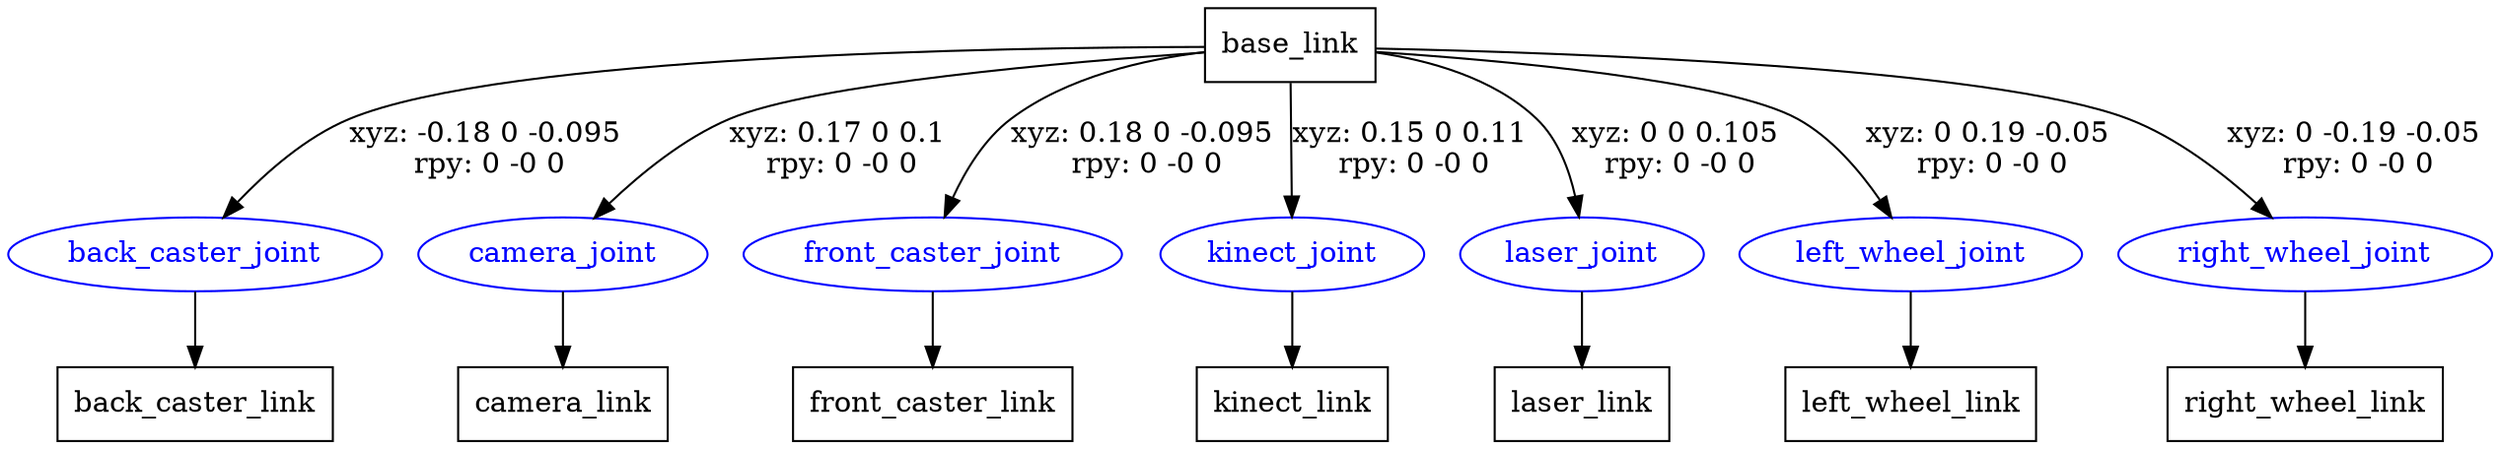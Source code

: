 digraph G {
node [shape=box];
"base_link" [label="base_link"];
"back_caster_link" [label="back_caster_link"];
"camera_link" [label="camera_link"];
"front_caster_link" [label="front_caster_link"];
"kinect_link" [label="kinect_link"];
"laser_link" [label="laser_link"];
"left_wheel_link" [label="left_wheel_link"];
"right_wheel_link" [label="right_wheel_link"];
node [shape=ellipse, color=blue, fontcolor=blue];
"base_link" -> "back_caster_joint" [label="xyz: -0.18 0 -0.095 \nrpy: 0 -0 0"]
"back_caster_joint" -> "back_caster_link"
"base_link" -> "camera_joint" [label="xyz: 0.17 0 0.1 \nrpy: 0 -0 0"]
"camera_joint" -> "camera_link"
"base_link" -> "front_caster_joint" [label="xyz: 0.18 0 -0.095 \nrpy: 0 -0 0"]
"front_caster_joint" -> "front_caster_link"
"base_link" -> "kinect_joint" [label="xyz: 0.15 0 0.11 \nrpy: 0 -0 0"]
"kinect_joint" -> "kinect_link"
"base_link" -> "laser_joint" [label="xyz: 0 0 0.105 \nrpy: 0 -0 0"]
"laser_joint" -> "laser_link"
"base_link" -> "left_wheel_joint" [label="xyz: 0 0.19 -0.05 \nrpy: 0 -0 0"]
"left_wheel_joint" -> "left_wheel_link"
"base_link" -> "right_wheel_joint" [label="xyz: 0 -0.19 -0.05 \nrpy: 0 -0 0"]
"right_wheel_joint" -> "right_wheel_link"
}
